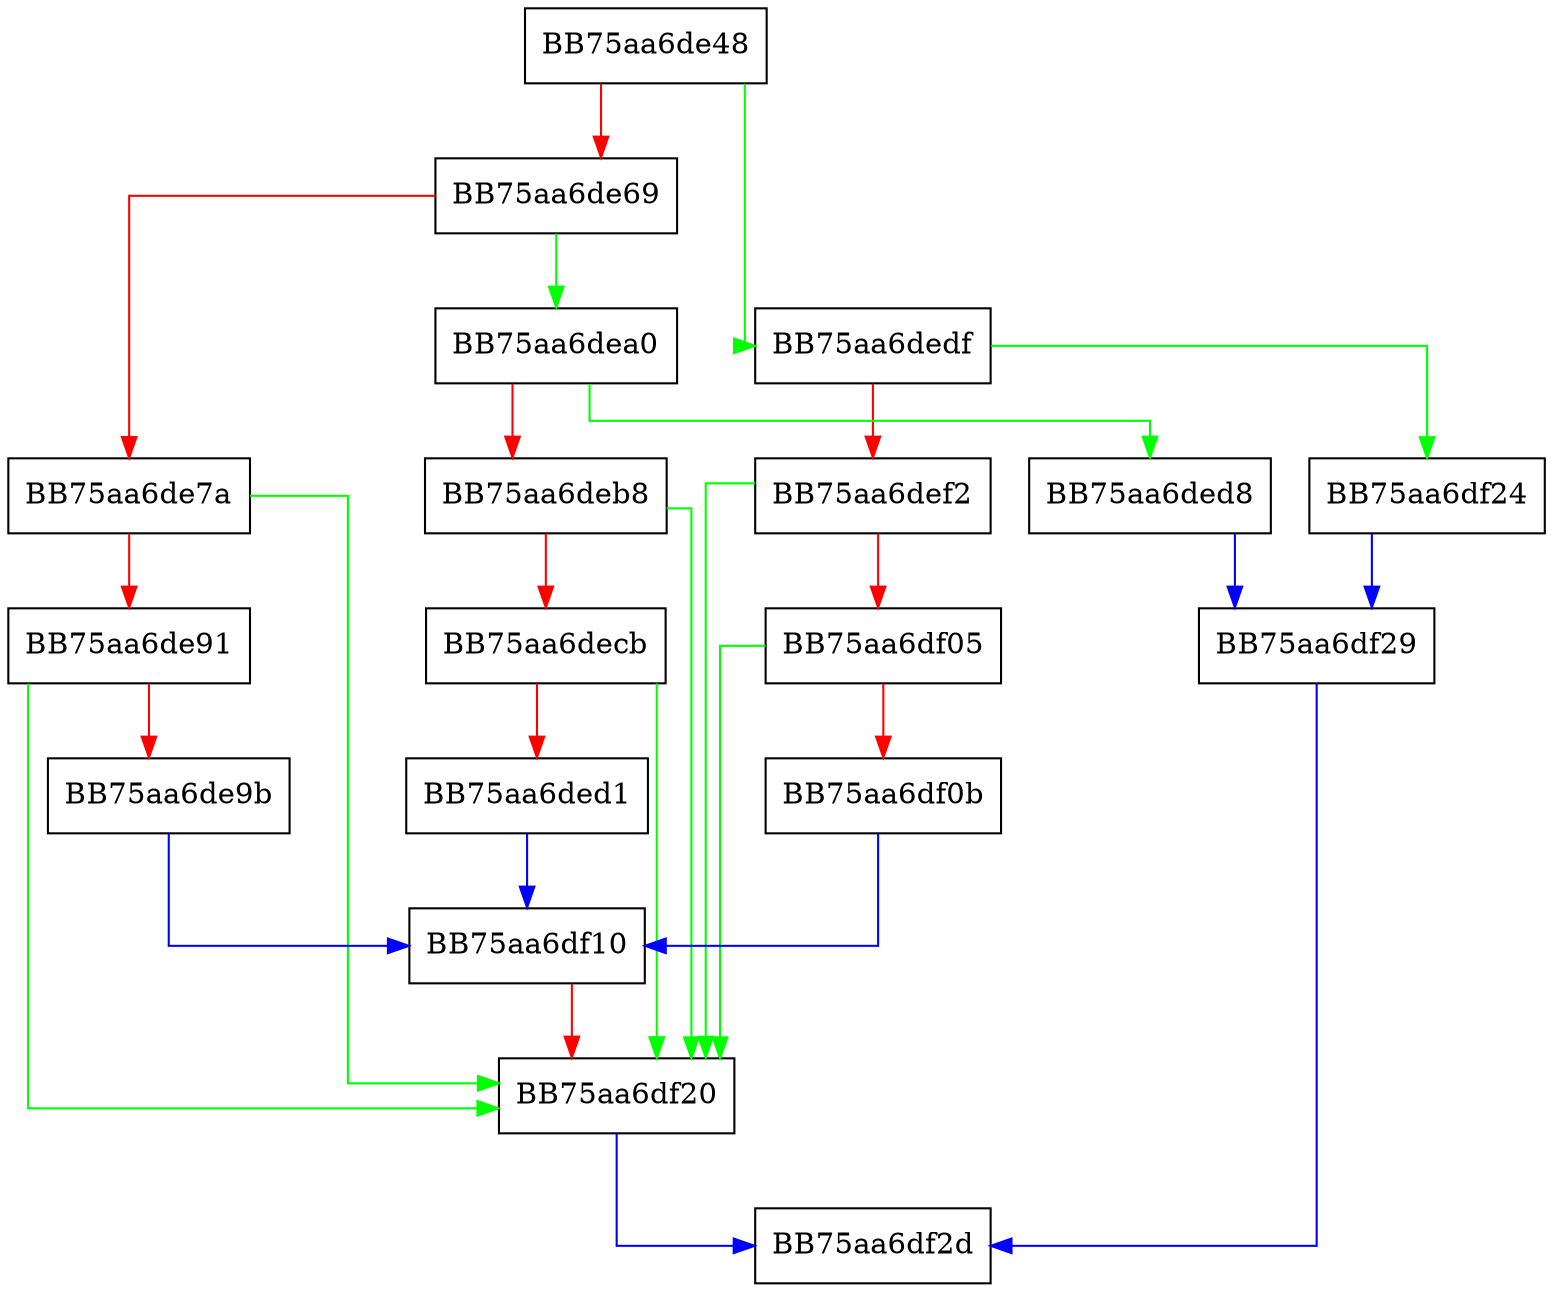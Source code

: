 digraph decodeLength {
  node [shape="box"];
  graph [splines=ortho];
  BB75aa6de48 -> BB75aa6dedf [color="green"];
  BB75aa6de48 -> BB75aa6de69 [color="red"];
  BB75aa6de69 -> BB75aa6dea0 [color="green"];
  BB75aa6de69 -> BB75aa6de7a [color="red"];
  BB75aa6de7a -> BB75aa6df20 [color="green"];
  BB75aa6de7a -> BB75aa6de91 [color="red"];
  BB75aa6de91 -> BB75aa6df20 [color="green"];
  BB75aa6de91 -> BB75aa6de9b [color="red"];
  BB75aa6de9b -> BB75aa6df10 [color="blue"];
  BB75aa6dea0 -> BB75aa6ded8 [color="green"];
  BB75aa6dea0 -> BB75aa6deb8 [color="red"];
  BB75aa6deb8 -> BB75aa6df20 [color="green"];
  BB75aa6deb8 -> BB75aa6decb [color="red"];
  BB75aa6decb -> BB75aa6df20 [color="green"];
  BB75aa6decb -> BB75aa6ded1 [color="red"];
  BB75aa6ded1 -> BB75aa6df10 [color="blue"];
  BB75aa6ded8 -> BB75aa6df29 [color="blue"];
  BB75aa6dedf -> BB75aa6df24 [color="green"];
  BB75aa6dedf -> BB75aa6def2 [color="red"];
  BB75aa6def2 -> BB75aa6df20 [color="green"];
  BB75aa6def2 -> BB75aa6df05 [color="red"];
  BB75aa6df05 -> BB75aa6df20 [color="green"];
  BB75aa6df05 -> BB75aa6df0b [color="red"];
  BB75aa6df0b -> BB75aa6df10 [color="blue"];
  BB75aa6df10 -> BB75aa6df20 [color="red"];
  BB75aa6df20 -> BB75aa6df2d [color="blue"];
  BB75aa6df24 -> BB75aa6df29 [color="blue"];
  BB75aa6df29 -> BB75aa6df2d [color="blue"];
}